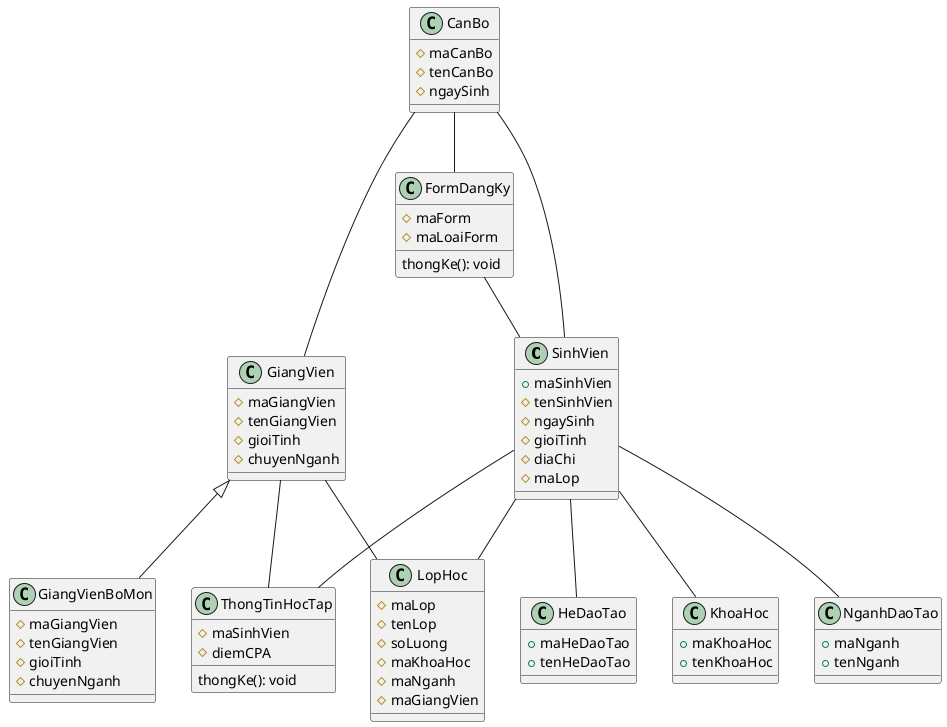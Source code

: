 @startuml class
class SinhVien {
  +maSinhVien
  #tenSinhVien
  #ngaySinh
  #gioiTinh
  #diaChi
  #maLop
}
class ThongTinHocTap {
  #maSinhVien
  #diemCPA
  thongKe(): void
}
class HeDaoTao {
  +maHeDaoTao
  +tenHeDaoTao
}
class KhoaHoc {
  +maKhoaHoc
  +tenKhoaHoc
}
class NganhDaoTao {
  +maNganh
  +tenNganh
}
SinhVien -- ThongTinHocTap
SinhVien -- HeDaoTao
SinhVien -- KhoaHoc
SinhVien -- NganhDaoTao

class GiangVien {
  #maGiangVien
  #tenGiangVien
  #gioiTinh
  #chuyenNganh
}
GiangVien -- ThongTinHocTap
GiangVien -- LopHoc

class GiangVienBoMon {
  #maGiangVien
  #tenGiangVien
  #gioiTinh
  #chuyenNganh
}
class LopHoc {
  #maLop
  #tenLop
  #soLuong
  #maKhoaHoc
  #maNganh
  #maGiangVien
}


class CanBo {
  #maCanBo
  #tenCanBo
  #ngaySinh

}
' class Admin {

' }
class FormDangKy {
  #maForm
  #maLoaiForm
  thongKe(): void
}
FormDangKy -- SinhVien

CanBo -- SinhVien
CanBo -- GiangVien
CanBo -- FormDangKy
SinhVien -- LopHoc

GiangVien <|-- GiangVienBoMon

@enduml
